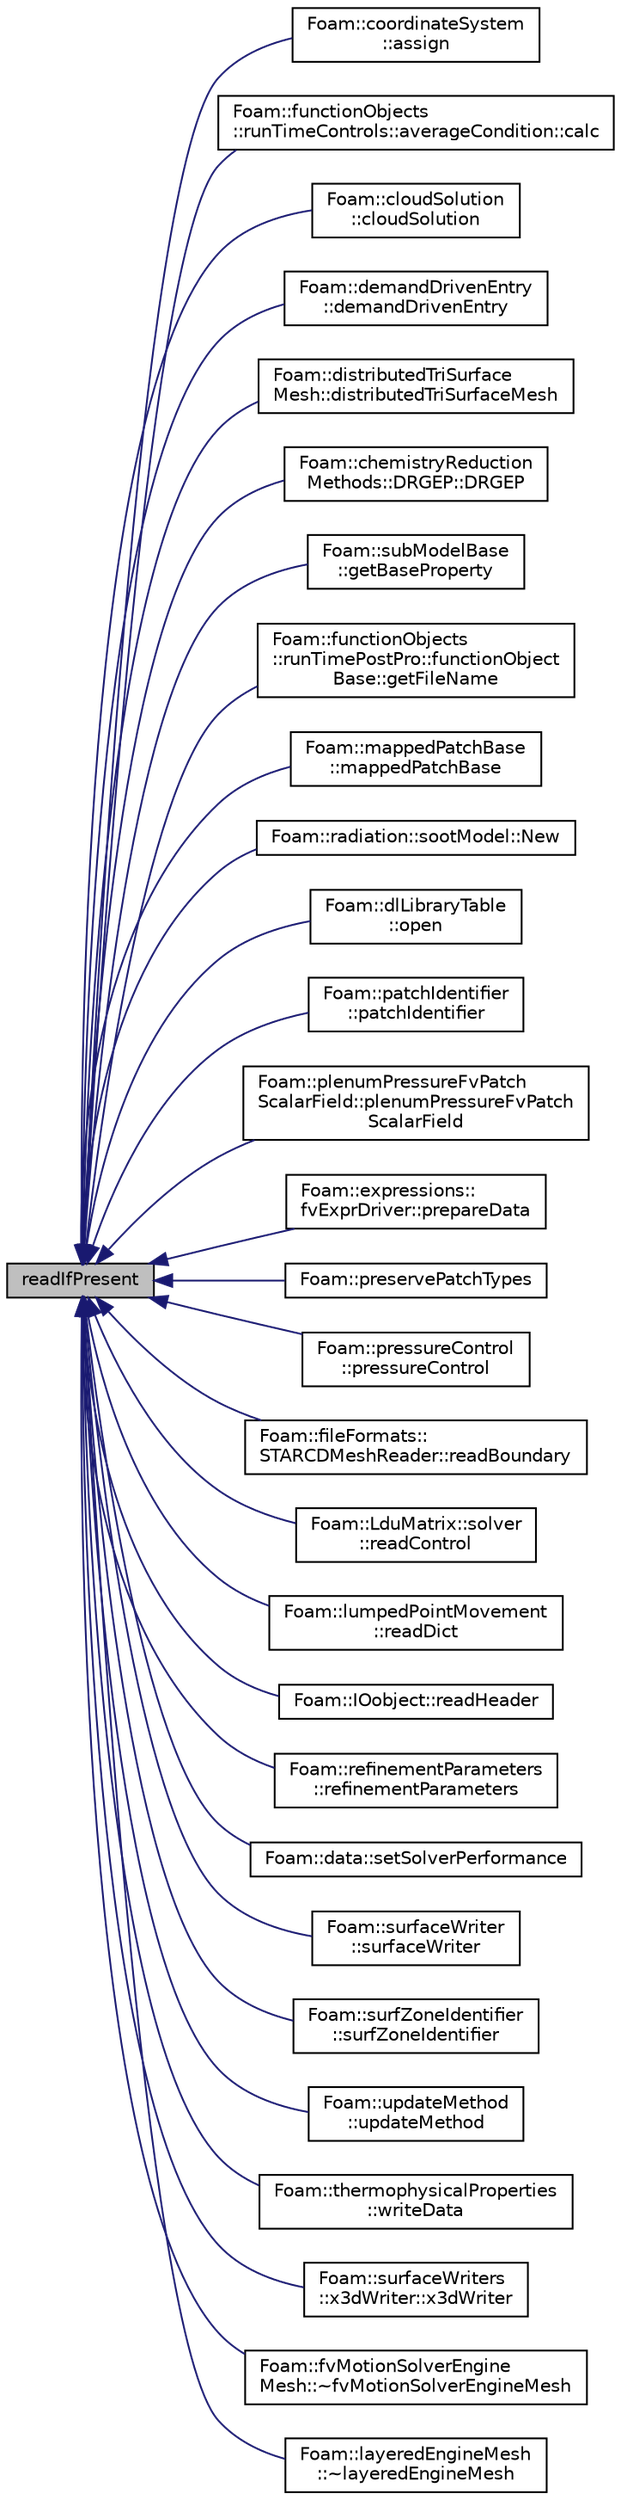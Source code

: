 digraph "readIfPresent"
{
  bgcolor="transparent";
  edge [fontname="Helvetica",fontsize="10",labelfontname="Helvetica",labelfontsize="10"];
  node [fontname="Helvetica",fontsize="10",shape=record];
  rankdir="LR";
  Node1 [label="readIfPresent",height=0.2,width=0.4,color="black", fillcolor="grey75", style="filled" fontcolor="black"];
  Node1 -> Node2 [dir="back",color="midnightblue",fontsize="10",style="solid",fontname="Helvetica"];
  Node2 [label="Foam::coordinateSystem\l::assign",height=0.2,width=0.4,color="black",URL="$classFoam_1_1coordinateSystem.html#a7857acd659a33b80fd52697480537e7b",tooltip="Assign from dictionary content. "];
  Node1 -> Node3 [dir="back",color="midnightblue",fontsize="10",style="solid",fontname="Helvetica"];
  Node3 [label="Foam::functionObjects\l::runTimeControls::averageCondition::calc",height=0.2,width=0.4,color="black",URL="$classFoam_1_1functionObjects_1_1runTimeControls_1_1averageCondition.html#a0f30a067398e62e8ee3c23d251fd274b",tooltip="Templated function to calculate the average. "];
  Node1 -> Node4 [dir="back",color="midnightblue",fontsize="10",style="solid",fontname="Helvetica"];
  Node4 [label="Foam::cloudSolution\l::cloudSolution",height=0.2,width=0.4,color="black",URL="$classFoam_1_1cloudSolution.html#a1eb9f0401d5a0890d92f5b61fb33a3b5",tooltip="Construct from mesh and dictionary. "];
  Node1 -> Node5 [dir="back",color="midnightblue",fontsize="10",style="solid",fontname="Helvetica"];
  Node5 [label="Foam::demandDrivenEntry\l::demandDrivenEntry",height=0.2,width=0.4,color="black",URL="$classFoam_1_1demandDrivenEntry.html#a90b7b78dad4fcded463c5d93d2c791c6",tooltip="Copy constructor. "];
  Node1 -> Node6 [dir="back",color="midnightblue",fontsize="10",style="solid",fontname="Helvetica"];
  Node6 [label="Foam::distributedTriSurface\lMesh::distributedTriSurfaceMesh",height=0.2,width=0.4,color="black",URL="$classFoam_1_1distributedTriSurfaceMesh.html#a18077a1add0f98b52352dcf30f54bcc1",tooltip="Construct from dictionary (used by searchableSurface). "];
  Node1 -> Node7 [dir="back",color="midnightblue",fontsize="10",style="solid",fontname="Helvetica"];
  Node7 [label="Foam::chemistryReduction\lMethods::DRGEP::DRGEP",height=0.2,width=0.4,color="black",URL="$classFoam_1_1chemistryReductionMethods_1_1DRGEP.html#af0ce113c85563ece1b53a57091724708",tooltip="Construct from components. "];
  Node1 -> Node8 [dir="back",color="midnightblue",fontsize="10",style="solid",fontname="Helvetica"];
  Node8 [label="Foam::subModelBase\l::getBaseProperty",height=0.2,width=0.4,color="black",URL="$classFoam_1_1subModelBase.html#ad6ccd559e7aa6f9d62c0578a1903d13a",tooltip="Retrieve generic property from the base model. "];
  Node1 -> Node9 [dir="back",color="midnightblue",fontsize="10",style="solid",fontname="Helvetica"];
  Node9 [label="Foam::functionObjects\l::runTimePostPro::functionObject\lBase::getFileName",height=0.2,width=0.4,color="black",URL="$classFoam_1_1functionObjects_1_1runTimePostPro_1_1functionObjectBase.html#ad9046ece0e1c159a979e2dbf4025915d",tooltip="Retrieve the filename used to create the scene object using information stored via the stateFunctionO..."];
  Node1 -> Node10 [dir="back",color="midnightblue",fontsize="10",style="solid",fontname="Helvetica"];
  Node10 [label="Foam::mappedPatchBase\l::mappedPatchBase",height=0.2,width=0.4,color="black",URL="$classFoam_1_1mappedPatchBase.html#ae57903ca8bbfe2944acf6a2cc72acc1e",tooltip="Construct from dictionary. "];
  Node1 -> Node11 [dir="back",color="midnightblue",fontsize="10",style="solid",fontname="Helvetica"];
  Node11 [label="Foam::radiation::sootModel::New",height=0.2,width=0.4,color="black",URL="$classFoam_1_1radiation_1_1sootModel.html#a7548a774aeba696dbd5d94b92e02e365",tooltip="Selector. "];
  Node1 -> Node12 [dir="back",color="midnightblue",fontsize="10",style="solid",fontname="Helvetica"];
  Node12 [label="Foam::dlLibraryTable\l::open",height=0.2,width=0.4,color="black",URL="$classFoam_1_1dlLibraryTable.html#a6a353b99c3528808da8e33e763de4339",tooltip="Open all libraries listed in the &#39;libsEntry&#39; entry in the given dictionary and check the additions to..."];
  Node1 -> Node13 [dir="back",color="midnightblue",fontsize="10",style="solid",fontname="Helvetica"];
  Node13 [label="Foam::patchIdentifier\l::patchIdentifier",height=0.2,width=0.4,color="black",URL="$classFoam_1_1patchIdentifier.html#af80a5034401f64857846e433e142ed34",tooltip="Copy construct, resetting the index. "];
  Node1 -> Node14 [dir="back",color="midnightblue",fontsize="10",style="solid",fontname="Helvetica"];
  Node14 [label="Foam::plenumPressureFvPatch\lScalarField::plenumPressureFvPatch\lScalarField",height=0.2,width=0.4,color="black",URL="$classFoam_1_1plenumPressureFvPatchScalarField.html#a9fd1ccf102c1921ef5ecb8f80ecebb3c",tooltip="Construct by mapping given plenumPressureFvPatchScalarField. "];
  Node1 -> Node15 [dir="back",color="midnightblue",fontsize="10",style="solid",fontname="Helvetica"];
  Node15 [label="Foam::expressions::\lfvExprDriver::prepareData",height=0.2,width=0.4,color="black",URL="$classFoam_1_1expressions_1_1fvExprDriver.html#aef9b90ed502768c95704d69ea404edf6",tooltip="Prepare/update special variables and add to dictionary, normally via the reader/writer. "];
  Node1 -> Node16 [dir="back",color="midnightblue",fontsize="10",style="solid",fontname="Helvetica"];
  Node16 [label="Foam::preservePatchTypes",height=0.2,width=0.4,color="black",URL="$namespaceFoam.html#aa5ba4f565a185dfa03afee2986b82183",tooltip="Preserve patch types. "];
  Node1 -> Node17 [dir="back",color="midnightblue",fontsize="10",style="solid",fontname="Helvetica"];
  Node17 [label="Foam::pressureControl\l::pressureControl",height=0.2,width=0.4,color="black",URL="$classFoam_1_1pressureControl.html#a5b1d7edfabf497cb57789d188e71de84",tooltip="Construct from the SIMPLE/PIMPLE sub-dictionary. "];
  Node1 -> Node18 [dir="back",color="midnightblue",fontsize="10",style="solid",fontname="Helvetica"];
  Node18 [label="Foam::fileFormats::\lSTARCDMeshReader::readBoundary",height=0.2,width=0.4,color="black",URL="$classFoam_1_1fileFormats_1_1STARCDMeshReader.html#aaa5ec51e2b805018e53dda083fdaf762",tooltip="Read boundary (cell/face) definitions. "];
  Node1 -> Node19 [dir="back",color="midnightblue",fontsize="10",style="solid",fontname="Helvetica"];
  Node19 [label="Foam::LduMatrix::solver\l::readControl",height=0.2,width=0.4,color="black",URL="$classFoam_1_1LduMatrix_1_1solver.html#a4a542787fdcaf343774cf0bd24580b30",tooltip="Read a control parameter from controlDict. "];
  Node1 -> Node20 [dir="back",color="midnightblue",fontsize="10",style="solid",fontname="Helvetica"];
  Node20 [label="Foam::lumpedPointMovement\l::readDict",height=0.2,width=0.4,color="black",URL="$classFoam_1_1lumpedPointMovement.html#a66b6f5304d5592826c855d45921c13ab",tooltip="Update settings from dictionary. "];
  Node1 -> Node21 [dir="back",color="midnightblue",fontsize="10",style="solid",fontname="Helvetica"];
  Node21 [label="Foam::IOobject::readHeader",height=0.2,width=0.4,color="black",URL="$classFoam_1_1IOobject.html#a1c232e63ca4630e01784b4a419979b50",tooltip="Read header. "];
  Node1 -> Node22 [dir="back",color="midnightblue",fontsize="10",style="solid",fontname="Helvetica"];
  Node22 [label="Foam::refinementParameters\l::refinementParameters",height=0.2,width=0.4,color="black",URL="$classFoam_1_1refinementParameters.html#ac0d049c4262d6f98ba9630014be4dc1e",tooltip="Construct from dictionary - new syntax. "];
  Node1 -> Node23 [dir="back",color="midnightblue",fontsize="10",style="solid",fontname="Helvetica"];
  Node23 [label="Foam::data::setSolverPerformance",height=0.2,width=0.4,color="black",URL="$classFoam_1_1data.html#ae586809c6cf4869ece5b3fe6d9d736f5",tooltip="Add/set the solverPerformance entry for the named field. "];
  Node1 -> Node24 [dir="back",color="midnightblue",fontsize="10",style="solid",fontname="Helvetica"];
  Node24 [label="Foam::surfaceWriter\l::surfaceWriter",height=0.2,width=0.4,color="black",URL="$classFoam_1_1surfaceWriter.html#af174097d87bdc88c010b2d5b5f745e7c",tooltip="Construct from components. "];
  Node1 -> Node25 [dir="back",color="midnightblue",fontsize="10",style="solid",fontname="Helvetica"];
  Node25 [label="Foam::surfZoneIdentifier\l::surfZoneIdentifier",height=0.2,width=0.4,color="black",URL="$classFoam_1_1surfZoneIdentifier.html#a064251ef9d3922ef5610b55ba892db54",tooltip="Copy construct from another zone identifier, resetting the index. "];
  Node1 -> Node26 [dir="back",color="midnightblue",fontsize="10",style="solid",fontname="Helvetica"];
  Node26 [label="Foam::updateMethod\l::updateMethod",height=0.2,width=0.4,color="black",URL="$classFoam_1_1updateMethod.html#a3f934138709edd4f69a072e21fe6b8ca",tooltip="Construct from components. "];
  Node1 -> Node27 [dir="back",color="midnightblue",fontsize="10",style="solid",fontname="Helvetica"];
  Node27 [label="Foam::thermophysicalProperties\l::writeData",height=0.2,width=0.4,color="black",URL="$classFoam_1_1thermophysicalProperties.html#ae2c7bf65c1334b4293d1e549e49ee7f3",tooltip="Write the function coefficients. "];
  Node1 -> Node28 [dir="back",color="midnightblue",fontsize="10",style="solid",fontname="Helvetica"];
  Node28 [label="Foam::surfaceWriters\l::x3dWriter::x3dWriter",height=0.2,width=0.4,color="black",URL="$classFoam_1_1surfaceWriters_1_1x3dWriter.html#a28c7b81ab85122852bf8575500d0f50a",tooltip="Construct with some output options. "];
  Node1 -> Node29 [dir="back",color="midnightblue",fontsize="10",style="solid",fontname="Helvetica"];
  Node29 [label="Foam::fvMotionSolverEngine\lMesh::~fvMotionSolverEngineMesh",height=0.2,width=0.4,color="black",URL="$classFoam_1_1fvMotionSolverEngineMesh.html#adc9be9a267d950dac7fe1c0f0282a688",tooltip="Destructor. "];
  Node1 -> Node30 [dir="back",color="midnightblue",fontsize="10",style="solid",fontname="Helvetica"];
  Node30 [label="Foam::layeredEngineMesh\l::~layeredEngineMesh",height=0.2,width=0.4,color="black",URL="$classFoam_1_1layeredEngineMesh.html#ae9bdec2024f0d9bbc7f1edbd4da3031a",tooltip="Destructor. "];
}
